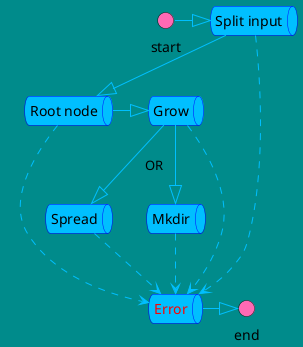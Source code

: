 @startuml

skinparam {
  backgroundColor DarkCyan

  InterfaceBackgroundColor HotPink
  ArrowColor DeepSkyBlue
  QueueBorderColor blue
  QueueBackgroundColor DeepSkyBlue
}

interface start
queue "Split input" as split
queue "Root node" as root
queue Grow as growing
queue Spread as spreading 
queue Mkdir as mkdiring
queue Error as err #text:red
interface end

start -|> split
split --|> root
root -|> growing
growing --|> spreading: "  OR"
growing --|> mkdiring

split ..> err
root ..> err
growing ..> err
spreading ..> err
mkdiring ..> err

err -|> end

@enduml

